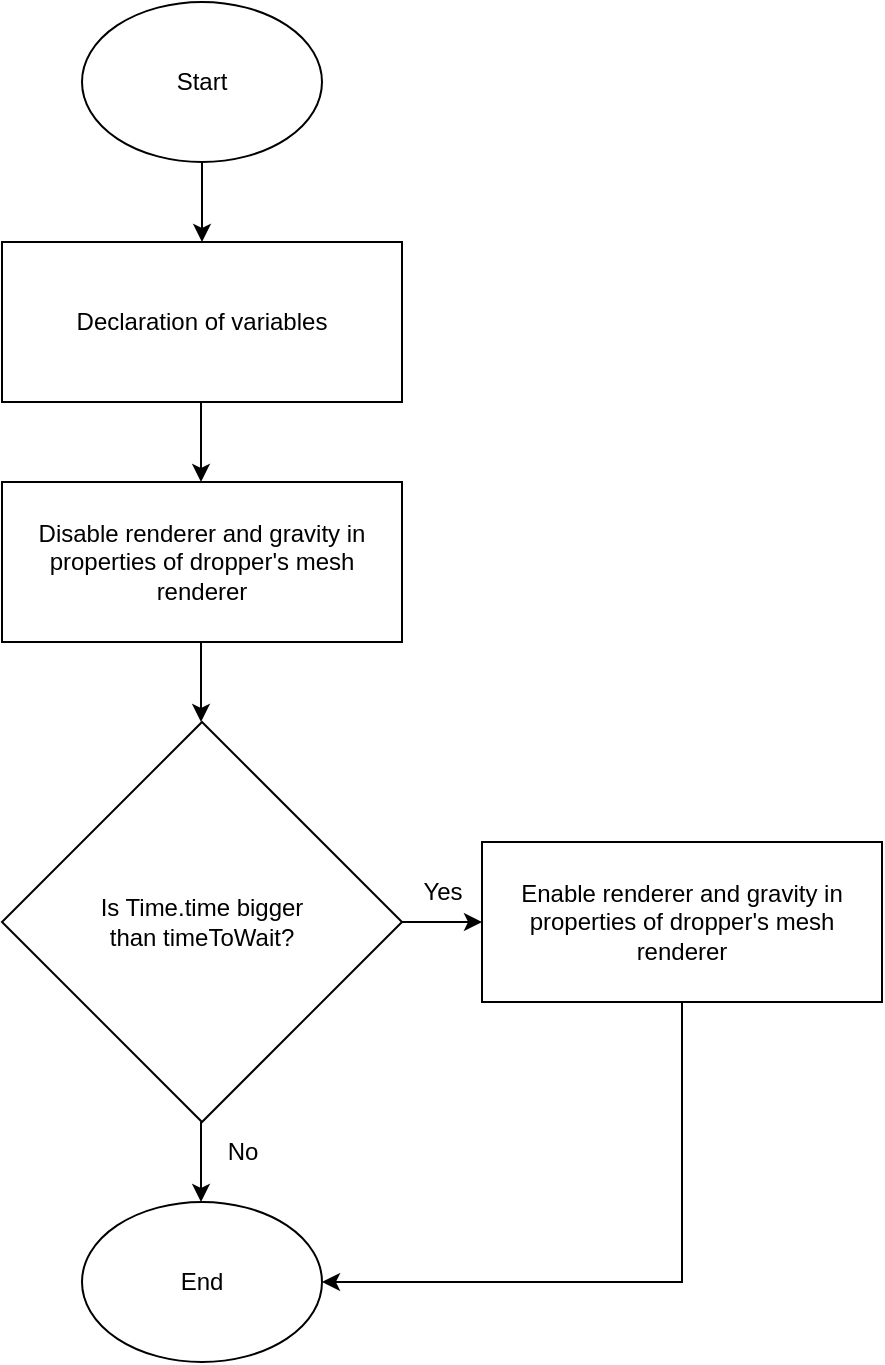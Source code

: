 <mxfile version="26.1.1">
  <diagram name="Σελίδα-1" id="0D6IMyVLQ33zUUWAWJzL">
    <mxGraphModel dx="1434" dy="746" grid="1" gridSize="10" guides="1" tooltips="1" connect="1" arrows="1" fold="1" page="1" pageScale="1" pageWidth="827" pageHeight="1169" math="0" shadow="0">
      <root>
        <mxCell id="0" />
        <mxCell id="1" parent="0" />
        <mxCell id="zms5g--WtPOScK9b-NzK-1" value="Start" style="ellipse;whiteSpace=wrap;html=1;" parent="1" vertex="1">
          <mxGeometry x="240" y="80" width="120" height="80" as="geometry" />
        </mxCell>
        <mxCell id="zms5g--WtPOScK9b-NzK-2" value="" style="endArrow=classic;html=1;rounded=0;exitX=0.5;exitY=1;exitDx=0;exitDy=0;entryX=0.5;entryY=0;entryDx=0;entryDy=0;" parent="1" source="zms5g--WtPOScK9b-NzK-1" edge="1">
          <mxGeometry width="50" height="50" relative="1" as="geometry">
            <mxPoint x="470" y="410" as="sourcePoint" />
            <mxPoint x="300" y="200" as="targetPoint" />
          </mxGeometry>
        </mxCell>
        <mxCell id="zms5g--WtPOScK9b-NzK-3" value="" style="endArrow=classic;html=1;rounded=0;" parent="1" edge="1">
          <mxGeometry width="50" height="50" relative="1" as="geometry">
            <mxPoint x="400" y="540" as="sourcePoint" />
            <mxPoint x="440" y="540" as="targetPoint" />
          </mxGeometry>
        </mxCell>
        <mxCell id="zms5g--WtPOScK9b-NzK-4" value="Yes" style="text;html=1;align=center;verticalAlign=middle;resizable=0;points=[];autosize=1;strokeColor=none;fillColor=none;" parent="1" vertex="1">
          <mxGeometry x="400" y="510" width="40" height="30" as="geometry" />
        </mxCell>
        <mxCell id="zms5g--WtPOScK9b-NzK-5" value="" style="endArrow=classic;html=1;rounded=0;exitX=0.5;exitY=1;exitDx=0;exitDy=0;entryX=0.5;entryY=0;entryDx=0;entryDy=0;" parent="1" edge="1">
          <mxGeometry width="50" height="50" relative="1" as="geometry">
            <mxPoint x="299.5" y="640" as="sourcePoint" />
            <mxPoint x="299.5" y="680" as="targetPoint" />
          </mxGeometry>
        </mxCell>
        <mxCell id="zms5g--WtPOScK9b-NzK-6" value="No" style="text;html=1;align=center;verticalAlign=middle;resizable=0;points=[];autosize=1;strokeColor=none;fillColor=none;" parent="1" vertex="1">
          <mxGeometry x="300" y="640" width="40" height="30" as="geometry" />
        </mxCell>
        <mxCell id="zms5g--WtPOScK9b-NzK-7" value="End" style="ellipse;whiteSpace=wrap;html=1;" parent="1" vertex="1">
          <mxGeometry x="240" y="680" width="120" height="80" as="geometry" />
        </mxCell>
        <mxCell id="zms5g--WtPOScK9b-NzK-8" value="Enable renderer and gravity in properties of dropper&#39;s mesh renderer" style="rounded=0;whiteSpace=wrap;html=1;" parent="1" vertex="1">
          <mxGeometry x="440" y="500" width="200" height="80" as="geometry" />
        </mxCell>
        <mxCell id="zms5g--WtPOScK9b-NzK-9" value="" style="endArrow=classic;html=1;rounded=0;exitX=0.5;exitY=1;exitDx=0;exitDy=0;entryX=1;entryY=0.5;entryDx=0;entryDy=0;" parent="1" source="zms5g--WtPOScK9b-NzK-8" target="zms5g--WtPOScK9b-NzK-7" edge="1">
          <mxGeometry width="50" height="50" relative="1" as="geometry">
            <mxPoint x="379.5" y="790" as="sourcePoint" />
            <mxPoint x="380" y="870" as="targetPoint" />
            <Array as="points">
              <mxPoint x="540" y="720" />
            </Array>
          </mxGeometry>
        </mxCell>
        <mxCell id="zms5g--WtPOScK9b-NzK-10" value="&lt;div&gt;&lt;div&gt;Is Time.time bigger&lt;/div&gt;&lt;div&gt;than timeToWait?&lt;/div&gt;&lt;/div&gt;" style="rhombus;whiteSpace=wrap;html=1;" parent="1" vertex="1">
          <mxGeometry x="200" y="440" width="200" height="200" as="geometry" />
        </mxCell>
        <mxCell id="zms5g--WtPOScK9b-NzK-11" value="Declaration of variables" style="rounded=0;whiteSpace=wrap;html=1;" parent="1" vertex="1">
          <mxGeometry x="200" y="200" width="200" height="80" as="geometry" />
        </mxCell>
        <mxCell id="zms5g--WtPOScK9b-NzK-12" value="" style="endArrow=classic;html=1;rounded=0;exitX=0.5;exitY=1;exitDx=0;exitDy=0;entryX=0.5;entryY=0;entryDx=0;entryDy=0;" parent="1" edge="1">
          <mxGeometry width="50" height="50" relative="1" as="geometry">
            <mxPoint x="299.5" y="280" as="sourcePoint" />
            <mxPoint x="299.5" y="320" as="targetPoint" />
          </mxGeometry>
        </mxCell>
        <mxCell id="zms5g--WtPOScK9b-NzK-13" value="" style="endArrow=classic;html=1;rounded=0;exitX=0.5;exitY=1;exitDx=0;exitDy=0;entryX=0.5;entryY=0;entryDx=0;entryDy=0;" parent="1" edge="1">
          <mxGeometry width="50" height="50" relative="1" as="geometry">
            <mxPoint x="299.5" y="400" as="sourcePoint" />
            <mxPoint x="299.5" y="440" as="targetPoint" />
          </mxGeometry>
        </mxCell>
        <mxCell id="zms5g--WtPOScK9b-NzK-14" value="Disable renderer and gravity in properties of dropper&#39;s mesh renderer" style="rounded=0;whiteSpace=wrap;html=1;" parent="1" vertex="1">
          <mxGeometry x="200" y="320" width="200" height="80" as="geometry" />
        </mxCell>
      </root>
    </mxGraphModel>
  </diagram>
</mxfile>
